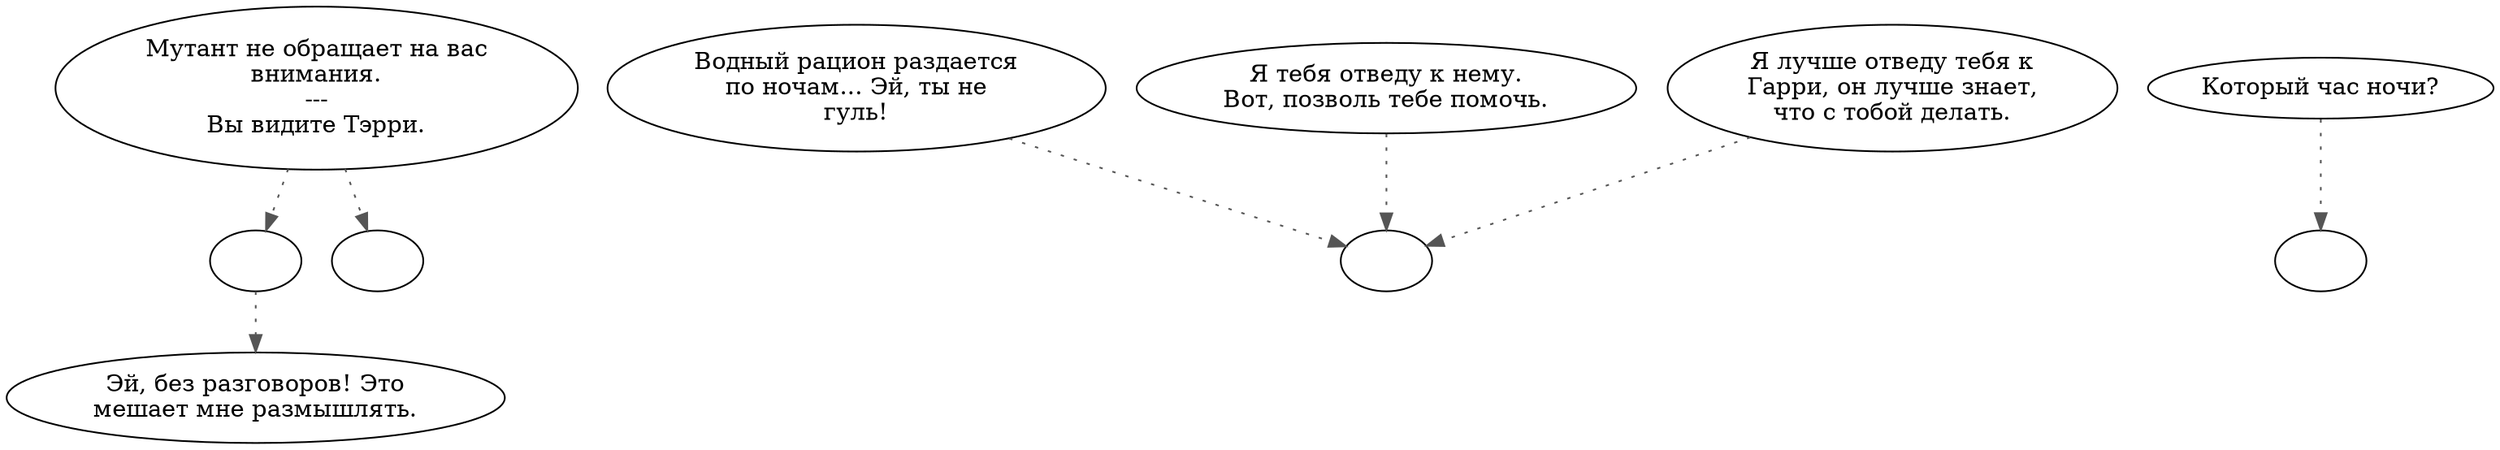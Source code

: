 digraph terry {
  "start" [style=filled       fillcolor="#FFFFFF"       color="#000000"]
  "start" -> "do_dialogue" [style=dotted color="#555555"]
  "start" -> "Critter_Action" [style=dotted color="#555555"]
  "start" [label="Мутант не обращает на вас\nвнимания.\n---\nВы видите Тэрри."]
  "do_dialogue" [style=filled       fillcolor="#FFFFFF"       color="#000000"]
  "do_dialogue" -> "terry03" [style=dotted color="#555555"]
  "do_dialogue" [label=""]
  "terrycbt" [style=filled       fillcolor="#FFFFFF"       color="#000000"]
  "terrycbt" [label=""]
  "terryend" [style=filled       fillcolor="#FFFFFF"       color="#000000"]
  "terryend" [label=""]
  "terry00" [style=filled       fillcolor="#FFFFFF"       color="#000000"]
  "terry00" -> "terrycbt" [style=dotted color="#555555"]
  "terry00" [label="Водный рацион раздается\nпо ночам... Эй, ты не\nгуль!"]
  "terry01" [style=filled       fillcolor="#FFFFFF"       color="#000000"]
  "terry01" -> "terrycbt" [style=dotted color="#555555"]
  "terry01" [label="Я тебя отведу к нему.\nВот, позволь тебе помочь."]
  "terry02" [style=filled       fillcolor="#FFFFFF"       color="#000000"]
  "terry02" -> "terrycbt" [style=dotted color="#555555"]
  "terry02" [label="Я лучше отведу тебя к\nГарри, он лучше знает,\nчто с тобой делать."]
  "terry03" [style=filled       fillcolor="#FFFFFF"       color="#000000"]
  "terry03" [label="Эй, без разговоров! Это\nмешает мне размышлять."]
  "terry04" [style=filled       fillcolor="#FFFFFF"       color="#000000"]
  "terry04" -> "terryend" [style=dotted color="#555555"]
  "terry04" [label="Который час ночи?"]
  "Critter_Action" [style=filled       fillcolor="#FFFFFF"       color="#000000"]
  "Critter_Action" [label=""]
}